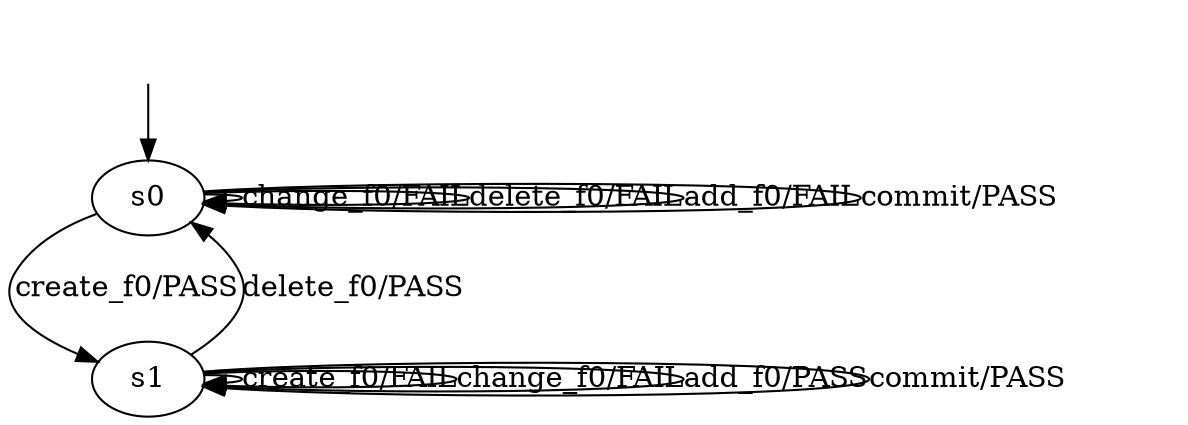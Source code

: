 digraph cmd_empty_True_basic_L_star {
s0 [label="s0"];
s1 [label="s1"];
s0 -> s1  [label="create_f0/PASS"];
s0 -> s0  [label="change_f0/FAIL"];
s0 -> s0  [label="delete_f0/FAIL"];
s0 -> s0  [label="add_f0/FAIL"];
s0 -> s0  [label="commit/PASS"];
s1 -> s1  [label="create_f0/FAIL"];
s1 -> s1  [label="change_f0/FAIL"];
s1 -> s0  [label="delete_f0/PASS"];
s1 -> s1  [label="add_f0/PASS"];
s1 -> s1  [label="commit/PASS"];
__start0 [label="", shape=none];
__start0 -> s0  [label=""];
}
